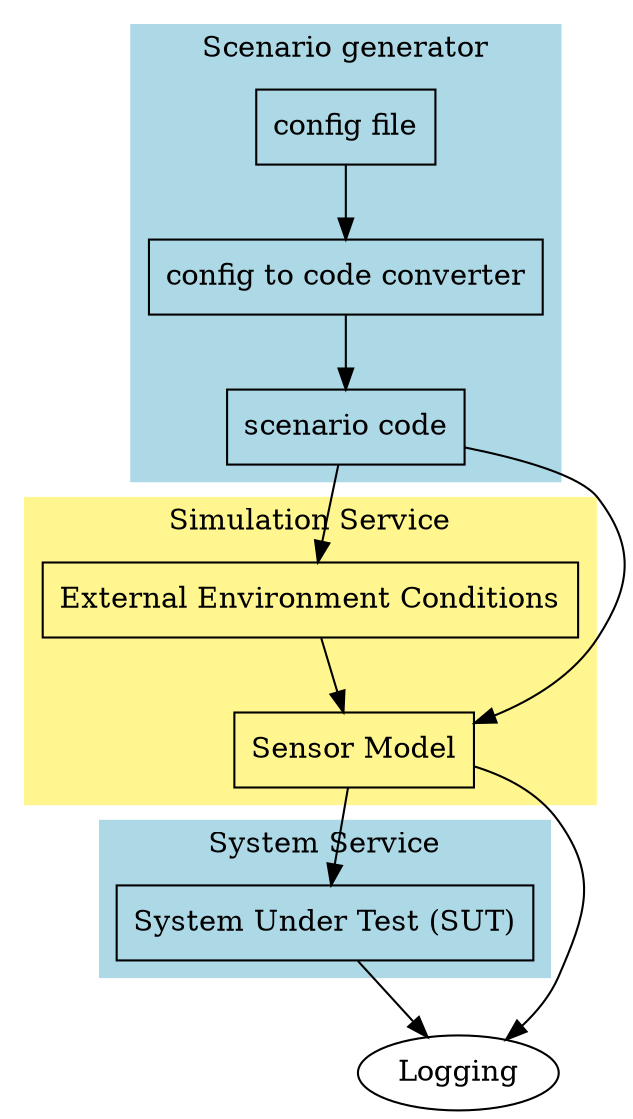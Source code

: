 digraph G {

    // System Service Scenario
    subgraph cluster_Scenario {
        label = "Scenario generator";
        style = filled;
        color = lightblue;
        
        config [shape=box, label="config file"];
        converter [shape=box, label="config to code converter"];
        scenario [shape=box, label="scenario code"];

        config -> converter;
        converter -> scenario;
    }
    
    // Simulation Service Container
    subgraph cluster_simulation {
        label = "Simulation Service";
        style = filled;
        color = khaki1;
        
        Environment [shape=box, label="External Environment Conditions"];
        SensorModel [shape=box, label="Sensor Model"];

        Environment -> SensorModel;
    }
    
    // System Service Container
    subgraph cluster_system {
        label = "System Service";
        style = filled;
        color = lightblue;
        
        SUT [shape=box, label="System Under Test (SUT)"];
    }
    
    // Connecting nodes to Communication Broker
    scenario -> Environment;
    scenario -> SensorModel;
    SensorModel -> SUT;
    SUT -> Logging;
    SensorModel -> Logging;
    
}
